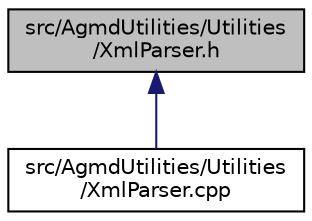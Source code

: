 digraph "src/AgmdUtilities/Utilities/XmlParser.h"
{
  edge [fontname="Helvetica",fontsize="10",labelfontname="Helvetica",labelfontsize="10"];
  node [fontname="Helvetica",fontsize="10",shape=record];
  Node1 [label="src/AgmdUtilities/Utilities\l/XmlParser.h",height=0.2,width=0.4,color="black", fillcolor="grey75", style="filled" fontcolor="black"];
  Node1 -> Node2 [dir="back",color="midnightblue",fontsize="10",style="solid",fontname="Helvetica"];
  Node2 [label="src/AgmdUtilities/Utilities\l/XmlParser.cpp",height=0.2,width=0.4,color="black", fillcolor="white", style="filled",URL="$_xml_parser_8cpp.html"];
}
